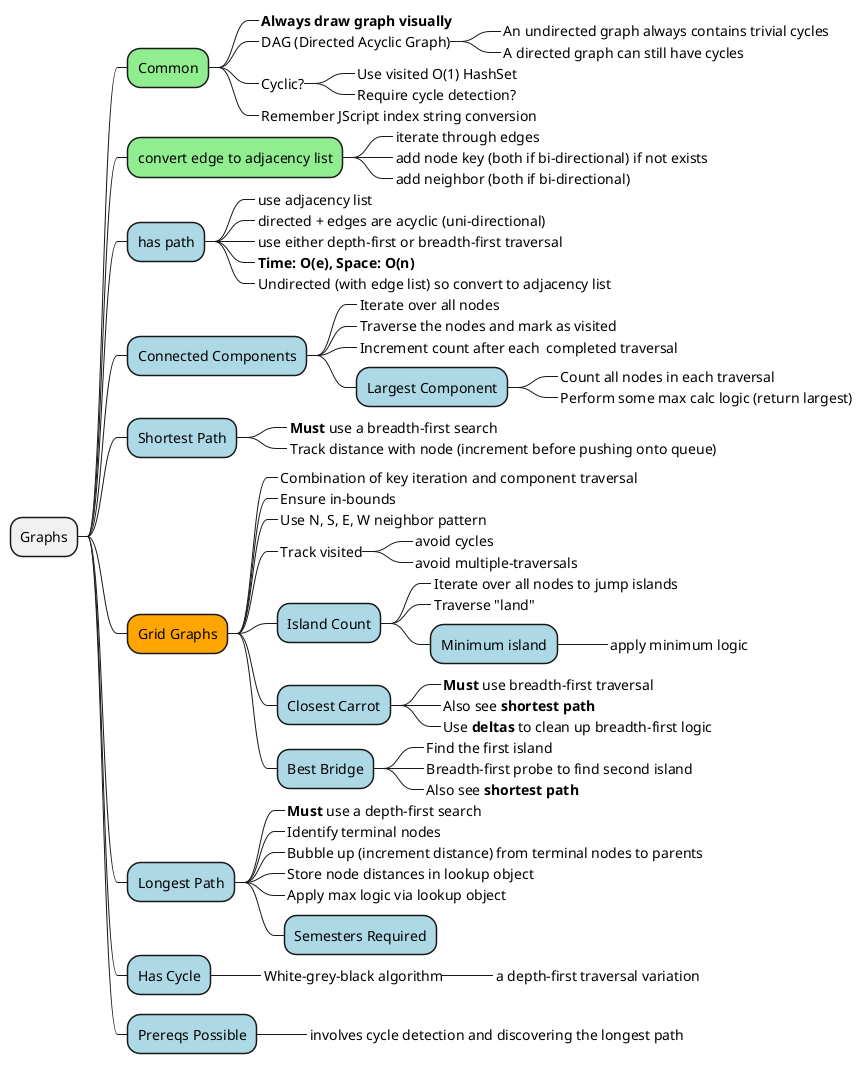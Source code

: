 @startmindmap

+ Graphs
++[#lightgreen] Common
+++_ **Always draw graph visually**
+++_ DAG (Directed Acyclic Graph)
++++_ An undirected graph always contains trivial cycles
++++_ A directed graph can still have cycles
+++_ Cyclic?
++++_ Use visited O(1) HashSet
++++_ Require cycle detection?
+++_ Remember JScript index string conversion
++[#lightgreen] convert edge to adjacency list
+++_ iterate through edges
+++_ add node key (both if bi-directional) if not exists
+++_ add neighbor (both if bi-directional)
++[#lightblue] has path
+++_ use adjacency list
+++_ directed + edges are acyclic (uni-directional)
+++_ use either depth-first or breadth-first traversal
+++_ <b>Time: O(e), Space: O(n)</b>
+++_ Undirected (with edge list) so convert to adjacency list
++[#lightblue] Connected Components
+++_ Iterate over all nodes
+++_ Traverse the nodes and mark as visited
+++_ Increment count after each  completed traversal
+++[#lightblue] Largest Component
++++_ Count all nodes in each traversal
++++_ Perform some max calc logic (return largest)
++[#lightblue] Shortest Path
+++_ **Must** use a breadth-first search
+++_ Track distance with node (increment before pushing onto queue)
++[#orange] Grid Graphs
+++_ Combination of key iteration and component traversal
+++_ Ensure in-bounds
+++_ Use N, S, E, W neighbor pattern
+++_ Track visited
++++_ avoid cycles
++++_ avoid multiple-traversals
+++[#lightblue] Island Count
++++_ Iterate over all nodes to jump islands
++++_ Traverse "land"
++++[#lightblue] Minimum island
+++++_ apply minimum logic
+++[#lightblue] Closest Carrot
++++_ **Must** use breadth-first traversal
****_ Also see **shortest path**
++++_ Use **deltas** to clean up breadth-first logic
+++[#lightblue] Best Bridge
++++_ Find the first island
++++_ Breadth-first probe to find second island
****_ Also see **shortest path**
++[#lightblue] Longest Path
+++_ **Must** use a depth-first search
+++_ Identify terminal nodes
+++_ Bubble up (increment distance) from terminal nodes to parents
+++_ Store node distances in lookup object
+++_ Apply max logic via lookup object
+++[#lightblue] Semesters Required
++[#lightblue] Has Cycle
+++_ White-grey-black algorithm
++++_ a depth-first traversal variation
++[#lightblue] Prereqs Possible
+++_ involves cycle detection and discovering the longest path

@endmindmap

